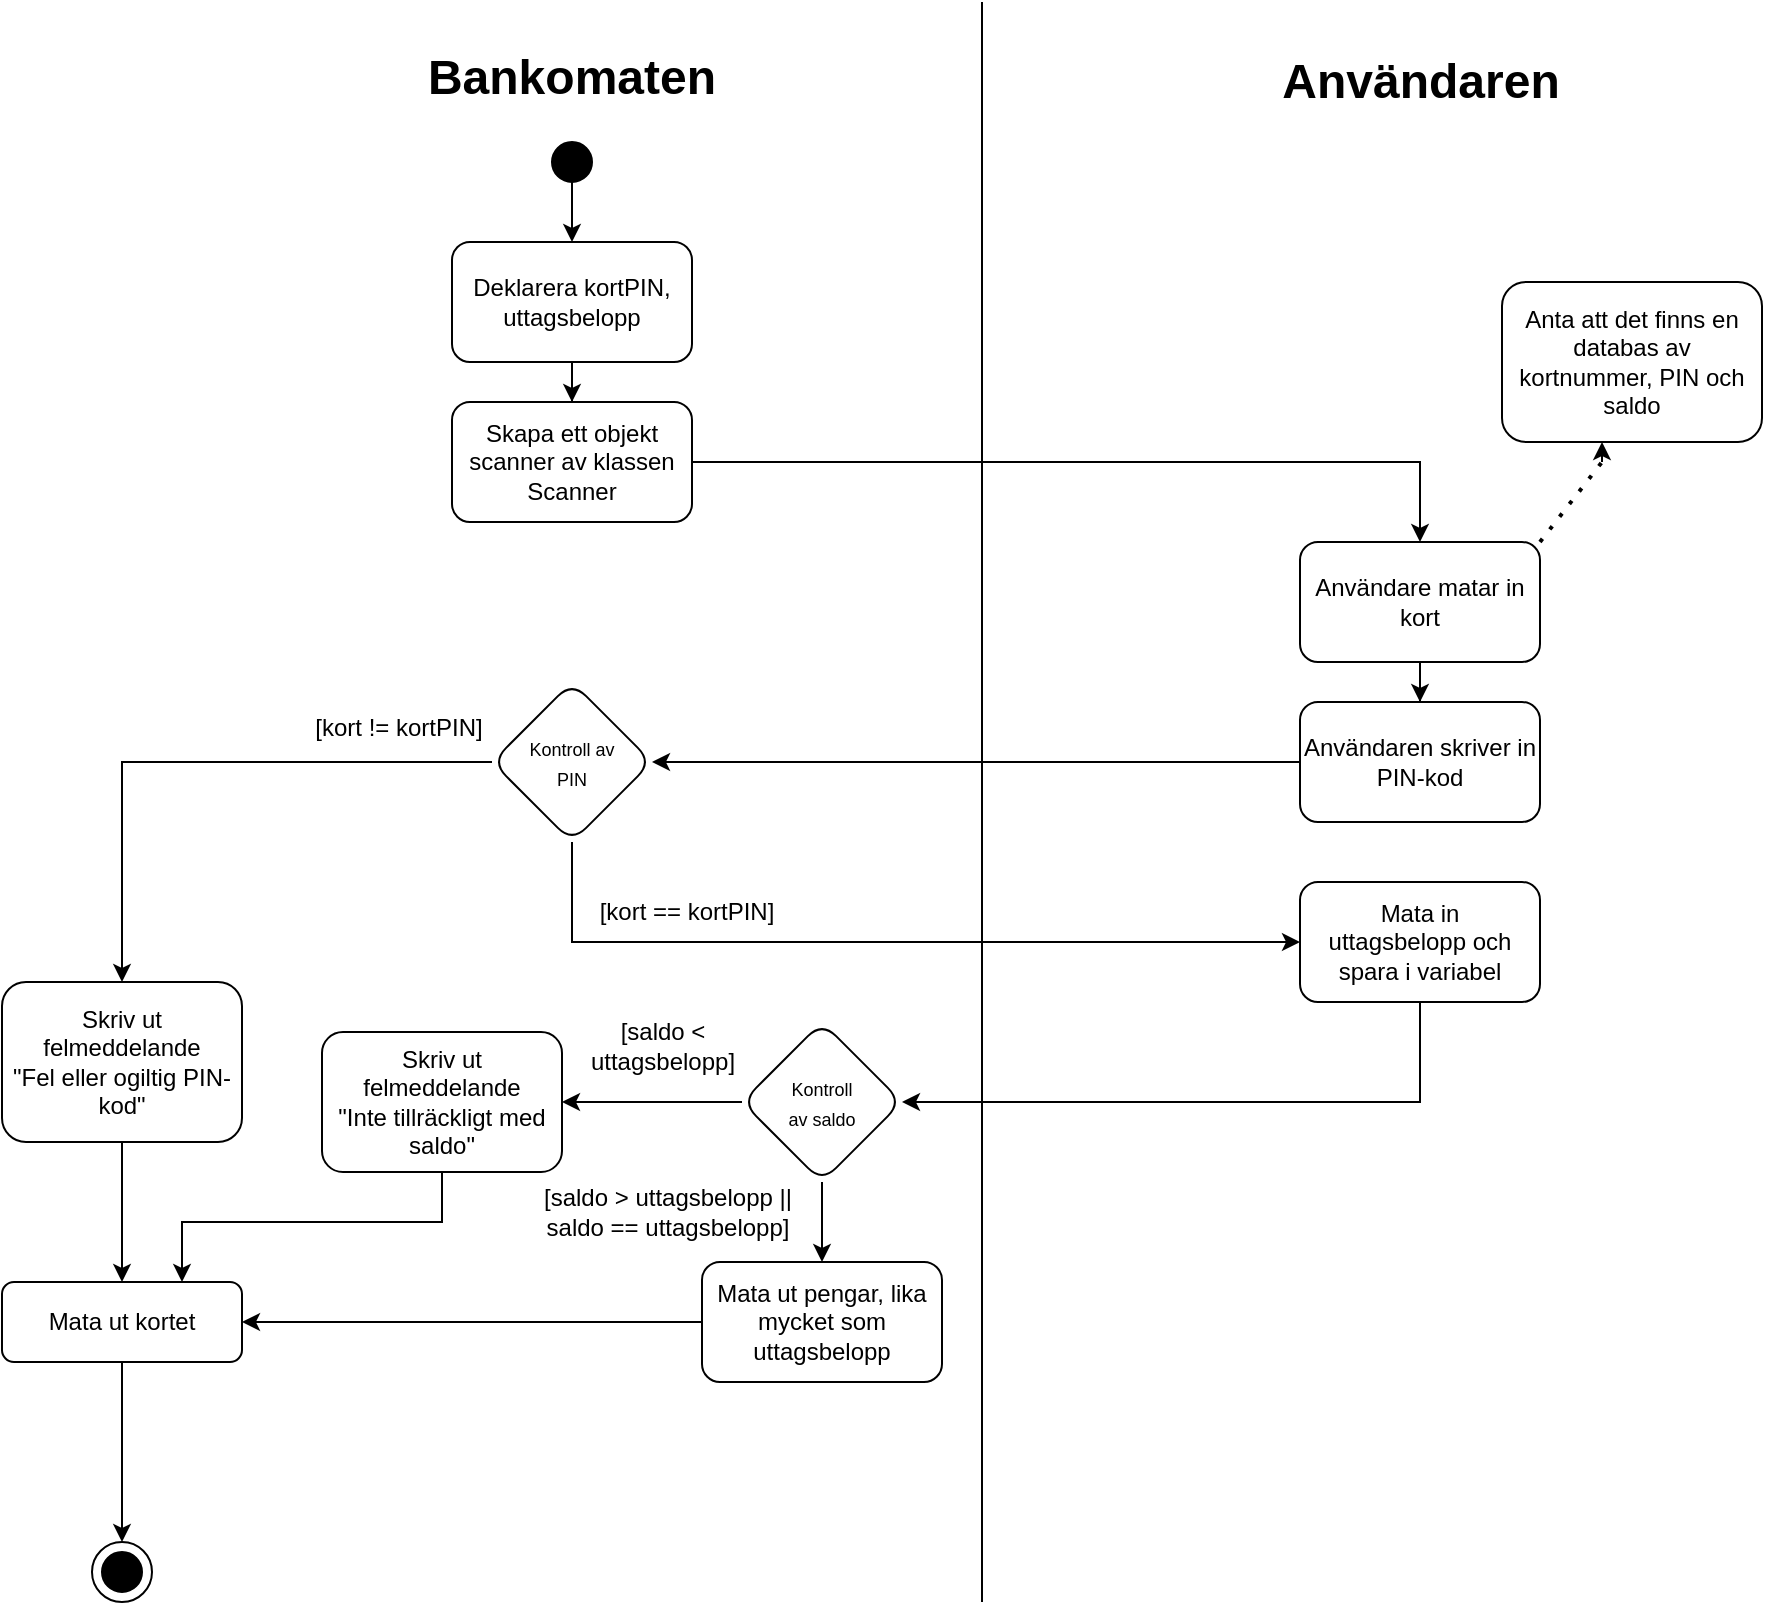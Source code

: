 <mxfile version="24.7.13">
  <diagram name="Sida-1" id="KSeBiR431f5CJMEnviyI">
    <mxGraphModel dx="2817" dy="1078" grid="1" gridSize="10" guides="1" tooltips="1" connect="1" arrows="1" fold="1" page="1" pageScale="1" pageWidth="827" pageHeight="1169" math="0" shadow="0">
      <root>
        <mxCell id="0" />
        <mxCell id="1" parent="0" />
        <mxCell id="dFJLg06JTGum-NU4I3H7-10" style="edgeStyle=orthogonalEdgeStyle;rounded=0;orthogonalLoop=1;jettySize=auto;html=1;entryX=0.5;entryY=0;entryDx=0;entryDy=0;" edge="1" parent="1" source="dFJLg06JTGum-NU4I3H7-1" target="dFJLg06JTGum-NU4I3H7-9">
          <mxGeometry relative="1" as="geometry" />
        </mxCell>
        <mxCell id="dFJLg06JTGum-NU4I3H7-1" value="" style="ellipse;whiteSpace=wrap;html=1;aspect=fixed;fillColor=#000000;" vertex="1" parent="1">
          <mxGeometry x="185" y="70" width="20" height="20" as="geometry" />
        </mxCell>
        <mxCell id="dFJLg06JTGum-NU4I3H7-4" value="" style="endArrow=none;html=1;rounded=0;" edge="1" parent="1">
          <mxGeometry width="50" height="50" relative="1" as="geometry">
            <mxPoint x="400" y="800" as="sourcePoint" />
            <mxPoint x="400" as="targetPoint" />
          </mxGeometry>
        </mxCell>
        <mxCell id="dFJLg06JTGum-NU4I3H7-6" value="&lt;b&gt;&lt;font style=&quot;font-size: 24px;&quot;&gt;Bankomaten&lt;/font&gt;&lt;/b&gt;" style="text;html=1;align=center;verticalAlign=middle;whiteSpace=wrap;rounded=0;" vertex="1" parent="1">
          <mxGeometry x="120" y="23" width="150" height="30" as="geometry" />
        </mxCell>
        <mxCell id="dFJLg06JTGum-NU4I3H7-8" value="&lt;b&gt;&lt;font style=&quot;font-size: 24px;&quot;&gt;Användaren&lt;/font&gt;&lt;/b&gt;" style="text;html=1;align=center;verticalAlign=middle;resizable=0;points=[];autosize=1;strokeColor=none;fillColor=none;" vertex="1" parent="1">
          <mxGeometry x="539" y="20" width="160" height="40" as="geometry" />
        </mxCell>
        <mxCell id="dFJLg06JTGum-NU4I3H7-12" value="" style="edgeStyle=orthogonalEdgeStyle;rounded=0;orthogonalLoop=1;jettySize=auto;html=1;" edge="1" parent="1" source="dFJLg06JTGum-NU4I3H7-9" target="dFJLg06JTGum-NU4I3H7-11">
          <mxGeometry relative="1" as="geometry" />
        </mxCell>
        <mxCell id="dFJLg06JTGum-NU4I3H7-9" value="Deklarera kortPIN, uttagsbelopp" style="rounded=1;whiteSpace=wrap;html=1;" vertex="1" parent="1">
          <mxGeometry x="135" y="120" width="120" height="60" as="geometry" />
        </mxCell>
        <mxCell id="dFJLg06JTGum-NU4I3H7-14" value="" style="edgeStyle=orthogonalEdgeStyle;rounded=0;orthogonalLoop=1;jettySize=auto;html=1;" edge="1" parent="1" source="dFJLg06JTGum-NU4I3H7-11" target="dFJLg06JTGum-NU4I3H7-13">
          <mxGeometry relative="1" as="geometry" />
        </mxCell>
        <mxCell id="dFJLg06JTGum-NU4I3H7-11" value="Skapa ett objekt scanner av klassen Scanner" style="whiteSpace=wrap;html=1;rounded=1;" vertex="1" parent="1">
          <mxGeometry x="135" y="200" width="120" height="60" as="geometry" />
        </mxCell>
        <mxCell id="dFJLg06JTGum-NU4I3H7-19" value="" style="edgeStyle=orthogonalEdgeStyle;rounded=0;orthogonalLoop=1;jettySize=auto;html=1;" edge="1" parent="1" source="dFJLg06JTGum-NU4I3H7-13" target="dFJLg06JTGum-NU4I3H7-18">
          <mxGeometry relative="1" as="geometry" />
        </mxCell>
        <mxCell id="dFJLg06JTGum-NU4I3H7-13" value="Användare matar in kort" style="whiteSpace=wrap;html=1;rounded=1;" vertex="1" parent="1">
          <mxGeometry x="559" y="270" width="120" height="60" as="geometry" />
        </mxCell>
        <mxCell id="dFJLg06JTGum-NU4I3H7-15" value="" style="endArrow=none;dashed=1;html=1;dashPattern=1 3;strokeWidth=2;rounded=0;" edge="1" parent="1">
          <mxGeometry width="50" height="50" relative="1" as="geometry">
            <mxPoint x="679" y="270" as="sourcePoint" />
            <mxPoint x="710" y="230" as="targetPoint" />
          </mxGeometry>
        </mxCell>
        <mxCell id="dFJLg06JTGum-NU4I3H7-16" value="Anta att det finns en databas av kortnummer, PIN och saldo" style="rounded=1;whiteSpace=wrap;html=1;" vertex="1" parent="1">
          <mxGeometry x="660" y="140" width="130" height="80" as="geometry" />
        </mxCell>
        <mxCell id="dFJLg06JTGum-NU4I3H7-17" value="" style="endArrow=classic;html=1;rounded=0;" edge="1" parent="1">
          <mxGeometry width="50" height="50" relative="1" as="geometry">
            <mxPoint x="710" y="230" as="sourcePoint" />
            <mxPoint x="710" y="220" as="targetPoint" />
          </mxGeometry>
        </mxCell>
        <mxCell id="dFJLg06JTGum-NU4I3H7-21" value="" style="edgeStyle=orthogonalEdgeStyle;rounded=0;orthogonalLoop=1;jettySize=auto;html=1;" edge="1" parent="1" source="dFJLg06JTGum-NU4I3H7-18" target="dFJLg06JTGum-NU4I3H7-20">
          <mxGeometry relative="1" as="geometry" />
        </mxCell>
        <mxCell id="dFJLg06JTGum-NU4I3H7-18" value="Användaren skriver in PIN-kod" style="whiteSpace=wrap;html=1;rounded=1;" vertex="1" parent="1">
          <mxGeometry x="559" y="350" width="120" height="60" as="geometry" />
        </mxCell>
        <mxCell id="dFJLg06JTGum-NU4I3H7-27" style="edgeStyle=orthogonalEdgeStyle;rounded=0;orthogonalLoop=1;jettySize=auto;html=1;entryX=0;entryY=0.5;entryDx=0;entryDy=0;" edge="1" parent="1" source="dFJLg06JTGum-NU4I3H7-20" target="dFJLg06JTGum-NU4I3H7-22">
          <mxGeometry relative="1" as="geometry">
            <Array as="points">
              <mxPoint x="195" y="470" />
            </Array>
          </mxGeometry>
        </mxCell>
        <mxCell id="dFJLg06JTGum-NU4I3H7-40" style="edgeStyle=orthogonalEdgeStyle;rounded=0;orthogonalLoop=1;jettySize=auto;html=1;entryX=0.5;entryY=0;entryDx=0;entryDy=0;" edge="1" parent="1" source="dFJLg06JTGum-NU4I3H7-20" target="dFJLg06JTGum-NU4I3H7-30">
          <mxGeometry relative="1" as="geometry">
            <mxPoint x="90" y="490" as="targetPoint" />
          </mxGeometry>
        </mxCell>
        <mxCell id="dFJLg06JTGum-NU4I3H7-20" value="&lt;font style=&quot;font-size: 9px;&quot;&gt;Kontroll av&lt;/font&gt;&lt;div&gt;&lt;font style=&quot;font-size: 9px;&quot;&gt;PIN&lt;/font&gt;&lt;/div&gt;" style="rhombus;whiteSpace=wrap;html=1;rounded=1;" vertex="1" parent="1">
          <mxGeometry x="155" y="340" width="80" height="80" as="geometry" />
        </mxCell>
        <mxCell id="dFJLg06JTGum-NU4I3H7-37" value="" style="edgeStyle=orthogonalEdgeStyle;rounded=0;orthogonalLoop=1;jettySize=auto;html=1;" edge="1" parent="1" source="dFJLg06JTGum-NU4I3H7-22" target="dFJLg06JTGum-NU4I3H7-36">
          <mxGeometry relative="1" as="geometry">
            <Array as="points">
              <mxPoint x="619" y="550" />
            </Array>
          </mxGeometry>
        </mxCell>
        <mxCell id="dFJLg06JTGum-NU4I3H7-22" value="Mata in&lt;div&gt;uttagsbelopp och spara i variabel&lt;/div&gt;" style="whiteSpace=wrap;html=1;rounded=1;" vertex="1" parent="1">
          <mxGeometry x="559" y="440" width="120" height="60" as="geometry" />
        </mxCell>
        <mxCell id="dFJLg06JTGum-NU4I3H7-24" value="[kort == kortPIN]" style="text;html=1;align=center;verticalAlign=middle;whiteSpace=wrap;rounded=0;" vertex="1" parent="1">
          <mxGeometry x="200" y="440" width="105" height="30" as="geometry" />
        </mxCell>
        <mxCell id="dFJLg06JTGum-NU4I3H7-45" style="edgeStyle=orthogonalEdgeStyle;rounded=0;orthogonalLoop=1;jettySize=auto;html=1;exitX=0.5;exitY=1;exitDx=0;exitDy=0;entryX=0.5;entryY=0;entryDx=0;entryDy=0;" edge="1" parent="1" source="dFJLg06JTGum-NU4I3H7-28" target="dFJLg06JTGum-NU4I3H7-32">
          <mxGeometry relative="1" as="geometry" />
        </mxCell>
        <mxCell id="dFJLg06JTGum-NU4I3H7-28" value="Mata ut kortet" style="whiteSpace=wrap;html=1;rounded=1;" vertex="1" parent="1">
          <mxGeometry x="-90" y="640" width="120" height="40" as="geometry" />
        </mxCell>
        <mxCell id="dFJLg06JTGum-NU4I3H7-41" value="" style="edgeStyle=orthogonalEdgeStyle;rounded=0;orthogonalLoop=1;jettySize=auto;html=1;" edge="1" parent="1" source="dFJLg06JTGum-NU4I3H7-30" target="dFJLg06JTGum-NU4I3H7-28">
          <mxGeometry relative="1" as="geometry" />
        </mxCell>
        <mxCell id="dFJLg06JTGum-NU4I3H7-30" value="Skriv ut felmeddelande&lt;div&gt;&quot;Fel eller ogiltig PIN-kod&quot;&lt;/div&gt;" style="whiteSpace=wrap;html=1;rounded=1;" vertex="1" parent="1">
          <mxGeometry x="-90" y="490" width="120" height="80" as="geometry" />
        </mxCell>
        <mxCell id="dFJLg06JTGum-NU4I3H7-32" value="" style="ellipse;whiteSpace=wrap;html=1;rounded=1;" vertex="1" parent="1">
          <mxGeometry x="-45" y="770" width="30" height="30" as="geometry" />
        </mxCell>
        <mxCell id="dFJLg06JTGum-NU4I3H7-34" value="" style="ellipse;whiteSpace=wrap;html=1;aspect=fixed;fillColor=#000000;" vertex="1" parent="1">
          <mxGeometry x="-40" y="775" width="20" height="20" as="geometry" />
        </mxCell>
        <mxCell id="dFJLg06JTGum-NU4I3H7-35" value="[kort != kortPIN]" style="text;html=1;align=center;verticalAlign=middle;whiteSpace=wrap;rounded=0;" vertex="1" parent="1">
          <mxGeometry x="56" y="348" width="105" height="30" as="geometry" />
        </mxCell>
        <mxCell id="dFJLg06JTGum-NU4I3H7-39" value="" style="edgeStyle=orthogonalEdgeStyle;rounded=0;orthogonalLoop=1;jettySize=auto;html=1;" edge="1" parent="1" source="dFJLg06JTGum-NU4I3H7-36" target="dFJLg06JTGum-NU4I3H7-38">
          <mxGeometry relative="1" as="geometry" />
        </mxCell>
        <mxCell id="dFJLg06JTGum-NU4I3H7-48" value="" style="edgeStyle=orthogonalEdgeStyle;rounded=0;orthogonalLoop=1;jettySize=auto;html=1;" edge="1" parent="1" source="dFJLg06JTGum-NU4I3H7-36" target="dFJLg06JTGum-NU4I3H7-47">
          <mxGeometry relative="1" as="geometry" />
        </mxCell>
        <mxCell id="dFJLg06JTGum-NU4I3H7-36" value="&lt;font style=&quot;font-size: 9px;&quot;&gt;Kontroll&lt;/font&gt;&lt;div&gt;&lt;font style=&quot;font-size: 9px;&quot;&gt;av saldo&lt;/font&gt;&lt;/div&gt;" style="rhombus;whiteSpace=wrap;html=1;rounded=1;" vertex="1" parent="1">
          <mxGeometry x="280" y="510" width="80" height="80" as="geometry" />
        </mxCell>
        <mxCell id="dFJLg06JTGum-NU4I3H7-42" style="edgeStyle=orthogonalEdgeStyle;rounded=0;orthogonalLoop=1;jettySize=auto;html=1;entryX=1;entryY=0.5;entryDx=0;entryDy=0;" edge="1" parent="1" source="dFJLg06JTGum-NU4I3H7-38" target="dFJLg06JTGum-NU4I3H7-28">
          <mxGeometry relative="1" as="geometry" />
        </mxCell>
        <mxCell id="dFJLg06JTGum-NU4I3H7-38" value="Mata ut pengar, lika mycket som uttagsbelopp" style="rounded=1;whiteSpace=wrap;html=1;" vertex="1" parent="1">
          <mxGeometry x="260" y="630" width="120" height="60" as="geometry" />
        </mxCell>
        <mxCell id="dFJLg06JTGum-NU4I3H7-46" value="[saldo &amp;gt; uttagsbelopp ||&lt;div&gt;saldo == uttagsbelopp]&lt;/div&gt;" style="text;html=1;align=center;verticalAlign=middle;whiteSpace=wrap;rounded=0;" vertex="1" parent="1">
          <mxGeometry x="143" y="590" width="200" height="30" as="geometry" />
        </mxCell>
        <mxCell id="dFJLg06JTGum-NU4I3H7-50" style="edgeStyle=orthogonalEdgeStyle;rounded=0;orthogonalLoop=1;jettySize=auto;html=1;entryX=0.75;entryY=0;entryDx=0;entryDy=0;" edge="1" parent="1" source="dFJLg06JTGum-NU4I3H7-47" target="dFJLg06JTGum-NU4I3H7-28">
          <mxGeometry relative="1" as="geometry">
            <Array as="points">
              <mxPoint x="130" y="610" />
              <mxPoint y="610" />
            </Array>
          </mxGeometry>
        </mxCell>
        <mxCell id="dFJLg06JTGum-NU4I3H7-47" value="Skriv ut felmeddelande&lt;div&gt;&quot;Inte tillräckligt med saldo&quot;&lt;/div&gt;" style="whiteSpace=wrap;html=1;rounded=1;" vertex="1" parent="1">
          <mxGeometry x="70" y="515" width="120" height="70" as="geometry" />
        </mxCell>
        <mxCell id="dFJLg06JTGum-NU4I3H7-51" value="[saldo &amp;lt;&lt;div&gt;uttagsbelopp]&lt;/div&gt;" style="text;html=1;align=center;verticalAlign=middle;resizable=0;points=[];autosize=1;strokeColor=none;fillColor=none;" vertex="1" parent="1">
          <mxGeometry x="190" y="502" width="100" height="40" as="geometry" />
        </mxCell>
      </root>
    </mxGraphModel>
  </diagram>
</mxfile>
